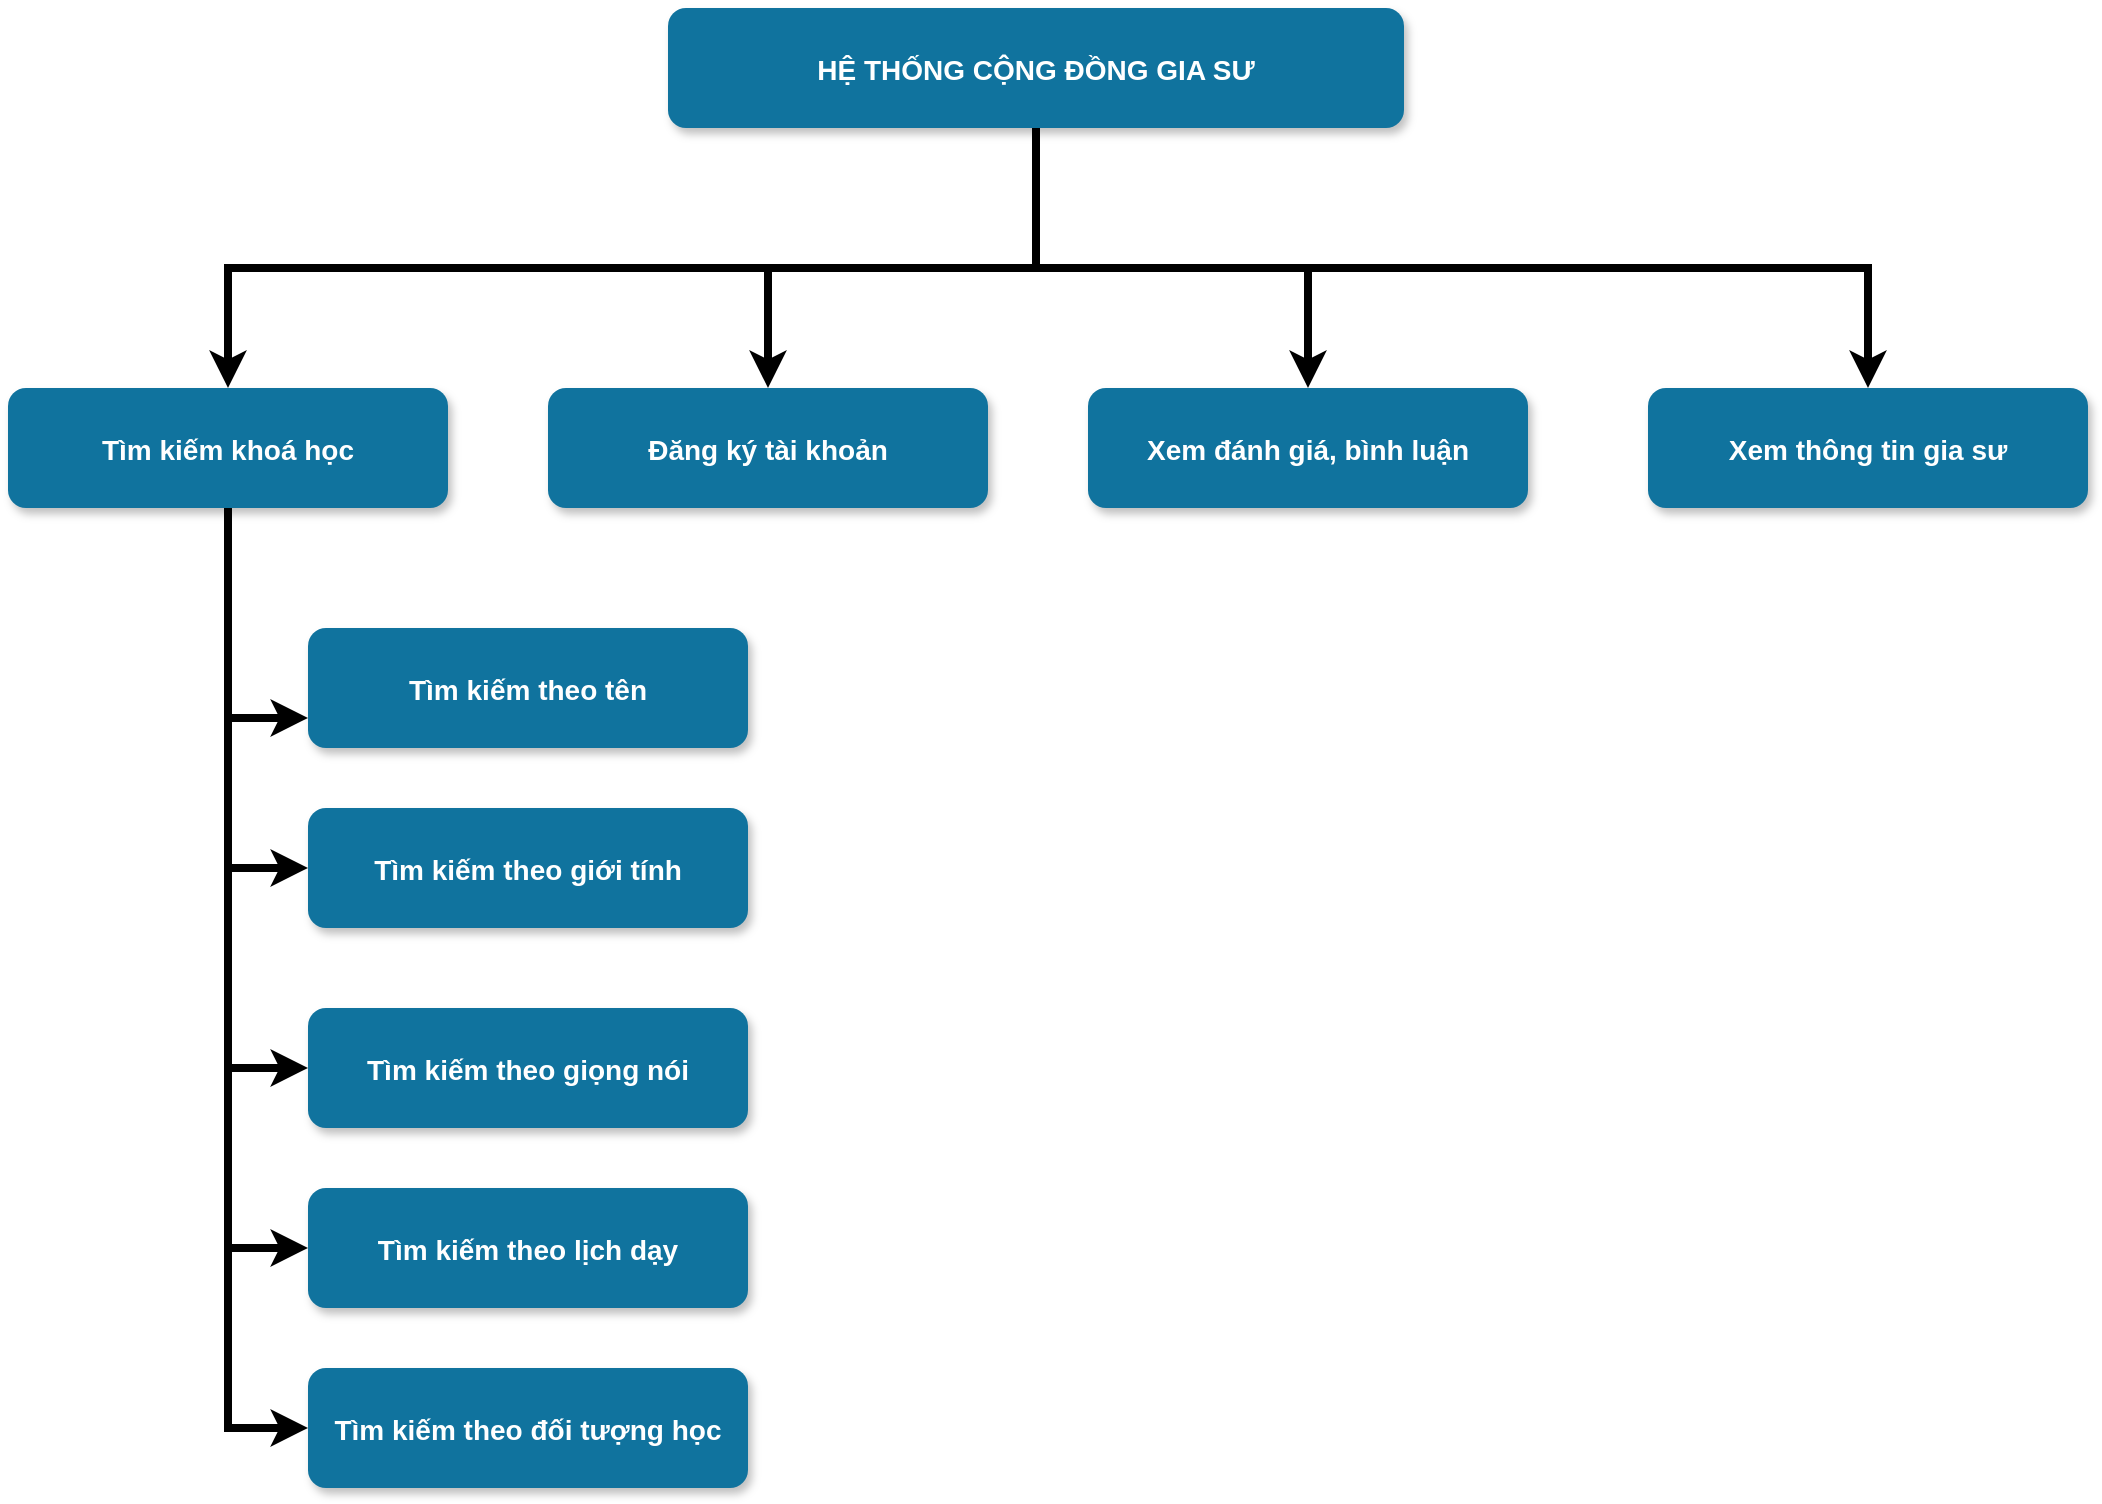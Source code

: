 <mxfile version="13.7.9" type="device"><diagram name="Page-1" id="97916047-d0de-89f5-080d-49f4d83e522f"><mxGraphModel dx="1394" dy="924" grid="1" gridSize="10" guides="1" tooltips="1" connect="1" arrows="1" fold="1" page="1" pageScale="1.5" pageWidth="1169" pageHeight="827" background="#ffffff" math="0" shadow="0"><root><mxCell id="0"/><mxCell id="1" parent="0"/><mxCell id="RI7bxYRMj3Xq6XQAw51B-78" style="edgeStyle=orthogonalEdgeStyle;rounded=0;orthogonalLoop=1;jettySize=auto;html=1;strokeWidth=4;" edge="1" parent="1" source="2" target="RI7bxYRMj3Xq6XQAw51B-75"><mxGeometry relative="1" as="geometry"><Array as="points"><mxPoint x="614" y="300"/><mxPoint x="210" y="300"/></Array></mxGeometry></mxCell><mxCell id="RI7bxYRMj3Xq6XQAw51B-79" style="edgeStyle=orthogonalEdgeStyle;rounded=0;orthogonalLoop=1;jettySize=auto;html=1;strokeWidth=4;" edge="1" parent="1" source="2" target="RI7bxYRMj3Xq6XQAw51B-76"><mxGeometry relative="1" as="geometry"><Array as="points"><mxPoint x="614" y="300"/><mxPoint x="750" y="300"/></Array></mxGeometry></mxCell><mxCell id="RI7bxYRMj3Xq6XQAw51B-81" style="edgeStyle=orthogonalEdgeStyle;rounded=0;orthogonalLoop=1;jettySize=auto;html=1;strokeColor=#000000;strokeWidth=4;" edge="1" parent="1" source="2" target="RI7bxYRMj3Xq6XQAw51B-77"><mxGeometry relative="1" as="geometry"><Array as="points"><mxPoint x="614" y="300"/><mxPoint x="1030" y="300"/></Array></mxGeometry></mxCell><mxCell id="RI7bxYRMj3Xq6XQAw51B-96" style="edgeStyle=orthogonalEdgeStyle;rounded=0;orthogonalLoop=1;jettySize=auto;html=1;entryX=0.5;entryY=0;entryDx=0;entryDy=0;strokeColor=#000000;strokeWidth=4;" edge="1" parent="1" source="2" target="3"><mxGeometry relative="1" as="geometry"><Array as="points"><mxPoint x="614" y="300"/><mxPoint x="480" y="300"/></Array></mxGeometry></mxCell><mxCell id="2" value="HỆ THỐNG CỘNG ĐỒNG GIA SƯ" style="rounded=1;fillColor=#10739E;strokeColor=none;shadow=1;gradientColor=none;fontStyle=1;fontColor=#FFFFFF;fontSize=14;" parent="1" vertex="1"><mxGeometry x="430" y="170" width="368" height="60" as="geometry"/></mxCell><mxCell id="3" value="Đăng ký tài khoản" style="rounded=1;fillColor=#10739E;strokeColor=none;shadow=1;gradientColor=none;fontStyle=1;fontColor=#FFFFFF;fontSize=14;" parent="1" vertex="1"><mxGeometry x="370" y="360" width="220" height="60" as="geometry"/></mxCell><mxCell id="RI7bxYRMj3Xq6XQAw51B-91" style="edgeStyle=orthogonalEdgeStyle;rounded=0;orthogonalLoop=1;jettySize=auto;html=1;entryX=0;entryY=0.75;entryDx=0;entryDy=0;strokeColor=#000000;strokeWidth=4;" edge="1" parent="1" source="RI7bxYRMj3Xq6XQAw51B-75" target="RI7bxYRMj3Xq6XQAw51B-83"><mxGeometry relative="1" as="geometry"><Array as="points"><mxPoint x="210" y="525"/></Array></mxGeometry></mxCell><mxCell id="RI7bxYRMj3Xq6XQAw51B-92" style="edgeStyle=orthogonalEdgeStyle;rounded=0;orthogonalLoop=1;jettySize=auto;html=1;entryX=0;entryY=0.5;entryDx=0;entryDy=0;strokeColor=#000000;strokeWidth=4;" edge="1" parent="1" source="RI7bxYRMj3Xq6XQAw51B-75" target="RI7bxYRMj3Xq6XQAw51B-86"><mxGeometry relative="1" as="geometry"/></mxCell><mxCell id="RI7bxYRMj3Xq6XQAw51B-93" style="edgeStyle=orthogonalEdgeStyle;rounded=0;orthogonalLoop=1;jettySize=auto;html=1;entryX=0;entryY=0.5;entryDx=0;entryDy=0;strokeColor=#000000;strokeWidth=4;" edge="1" parent="1" source="RI7bxYRMj3Xq6XQAw51B-75" target="RI7bxYRMj3Xq6XQAw51B-87"><mxGeometry relative="1" as="geometry"/></mxCell><mxCell id="RI7bxYRMj3Xq6XQAw51B-94" style="edgeStyle=orthogonalEdgeStyle;rounded=0;orthogonalLoop=1;jettySize=auto;html=1;entryX=0;entryY=0.5;entryDx=0;entryDy=0;strokeColor=#000000;strokeWidth=4;" edge="1" parent="1" source="RI7bxYRMj3Xq6XQAw51B-75" target="RI7bxYRMj3Xq6XQAw51B-88"><mxGeometry relative="1" as="geometry"/></mxCell><mxCell id="RI7bxYRMj3Xq6XQAw51B-95" style="edgeStyle=orthogonalEdgeStyle;rounded=0;orthogonalLoop=1;jettySize=auto;html=1;entryX=0;entryY=0.5;entryDx=0;entryDy=0;strokeColor=#000000;strokeWidth=4;" edge="1" parent="1" source="RI7bxYRMj3Xq6XQAw51B-75" target="RI7bxYRMj3Xq6XQAw51B-89"><mxGeometry relative="1" as="geometry"/></mxCell><mxCell id="RI7bxYRMj3Xq6XQAw51B-75" value="Tìm kiếm khoá học" style="rounded=1;fillColor=#10739E;strokeColor=none;shadow=1;gradientColor=none;fontStyle=1;fontColor=#FFFFFF;fontSize=14;" vertex="1" parent="1"><mxGeometry x="100" y="360" width="220" height="60" as="geometry"/></mxCell><mxCell id="RI7bxYRMj3Xq6XQAw51B-76" value="Xem đánh giá, bình luận" style="rounded=1;fillColor=#10739E;strokeColor=none;shadow=1;gradientColor=none;fontStyle=1;fontColor=#FFFFFF;fontSize=14;" vertex="1" parent="1"><mxGeometry x="640" y="360" width="220" height="60" as="geometry"/></mxCell><mxCell id="RI7bxYRMj3Xq6XQAw51B-77" value="Xem thông tin gia sư" style="rounded=1;fillColor=#10739E;strokeColor=none;shadow=1;gradientColor=none;fontStyle=1;fontColor=#FFFFFF;fontSize=14;" vertex="1" parent="1"><mxGeometry x="920" y="360" width="220" height="60" as="geometry"/></mxCell><mxCell id="RI7bxYRMj3Xq6XQAw51B-83" value="Tìm kiếm theo tên" style="rounded=1;fillColor=#10739E;strokeColor=none;shadow=1;gradientColor=none;fontStyle=1;fontColor=#FFFFFF;fontSize=14;" vertex="1" parent="1"><mxGeometry x="250" y="480" width="220" height="60" as="geometry"/></mxCell><mxCell id="RI7bxYRMj3Xq6XQAw51B-86" value="Tìm kiếm theo giới tính" style="rounded=1;fillColor=#10739E;strokeColor=none;shadow=1;gradientColor=none;fontStyle=1;fontColor=#FFFFFF;fontSize=14;" vertex="1" parent="1"><mxGeometry x="250" y="570" width="220" height="60" as="geometry"/></mxCell><mxCell id="RI7bxYRMj3Xq6XQAw51B-87" value="Tìm kiếm theo giọng nói" style="rounded=1;fillColor=#10739E;strokeColor=none;shadow=1;gradientColor=none;fontStyle=1;fontColor=#FFFFFF;fontSize=14;" vertex="1" parent="1"><mxGeometry x="250" y="670" width="220" height="60" as="geometry"/></mxCell><mxCell id="RI7bxYRMj3Xq6XQAw51B-88" value="Tìm kiếm theo lịch dạy" style="rounded=1;fillColor=#10739E;strokeColor=none;shadow=1;gradientColor=none;fontStyle=1;fontColor=#FFFFFF;fontSize=14;" vertex="1" parent="1"><mxGeometry x="250" y="760" width="220" height="60" as="geometry"/></mxCell><mxCell id="RI7bxYRMj3Xq6XQAw51B-89" value="Tìm kiếm theo đối tượng học" style="rounded=1;fillColor=#10739E;strokeColor=none;shadow=1;gradientColor=none;fontStyle=1;fontColor=#FFFFFF;fontSize=14;" vertex="1" parent="1"><mxGeometry x="250" y="850" width="220" height="60" as="geometry"/></mxCell></root></mxGraphModel></diagram></mxfile>